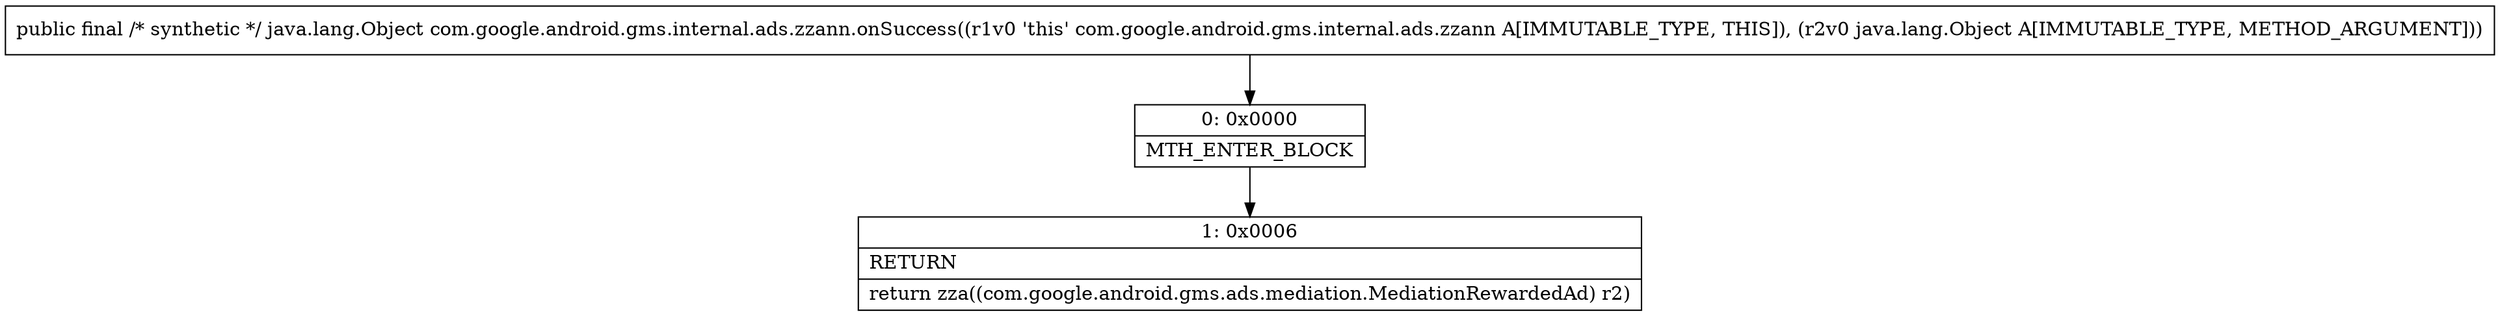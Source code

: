 digraph "CFG forcom.google.android.gms.internal.ads.zzann.onSuccess(Ljava\/lang\/Object;)Ljava\/lang\/Object;" {
Node_0 [shape=record,label="{0\:\ 0x0000|MTH_ENTER_BLOCK\l}"];
Node_1 [shape=record,label="{1\:\ 0x0006|RETURN\l|return zza((com.google.android.gms.ads.mediation.MediationRewardedAd) r2)\l}"];
MethodNode[shape=record,label="{public final \/* synthetic *\/ java.lang.Object com.google.android.gms.internal.ads.zzann.onSuccess((r1v0 'this' com.google.android.gms.internal.ads.zzann A[IMMUTABLE_TYPE, THIS]), (r2v0 java.lang.Object A[IMMUTABLE_TYPE, METHOD_ARGUMENT])) }"];
MethodNode -> Node_0;
Node_0 -> Node_1;
}

